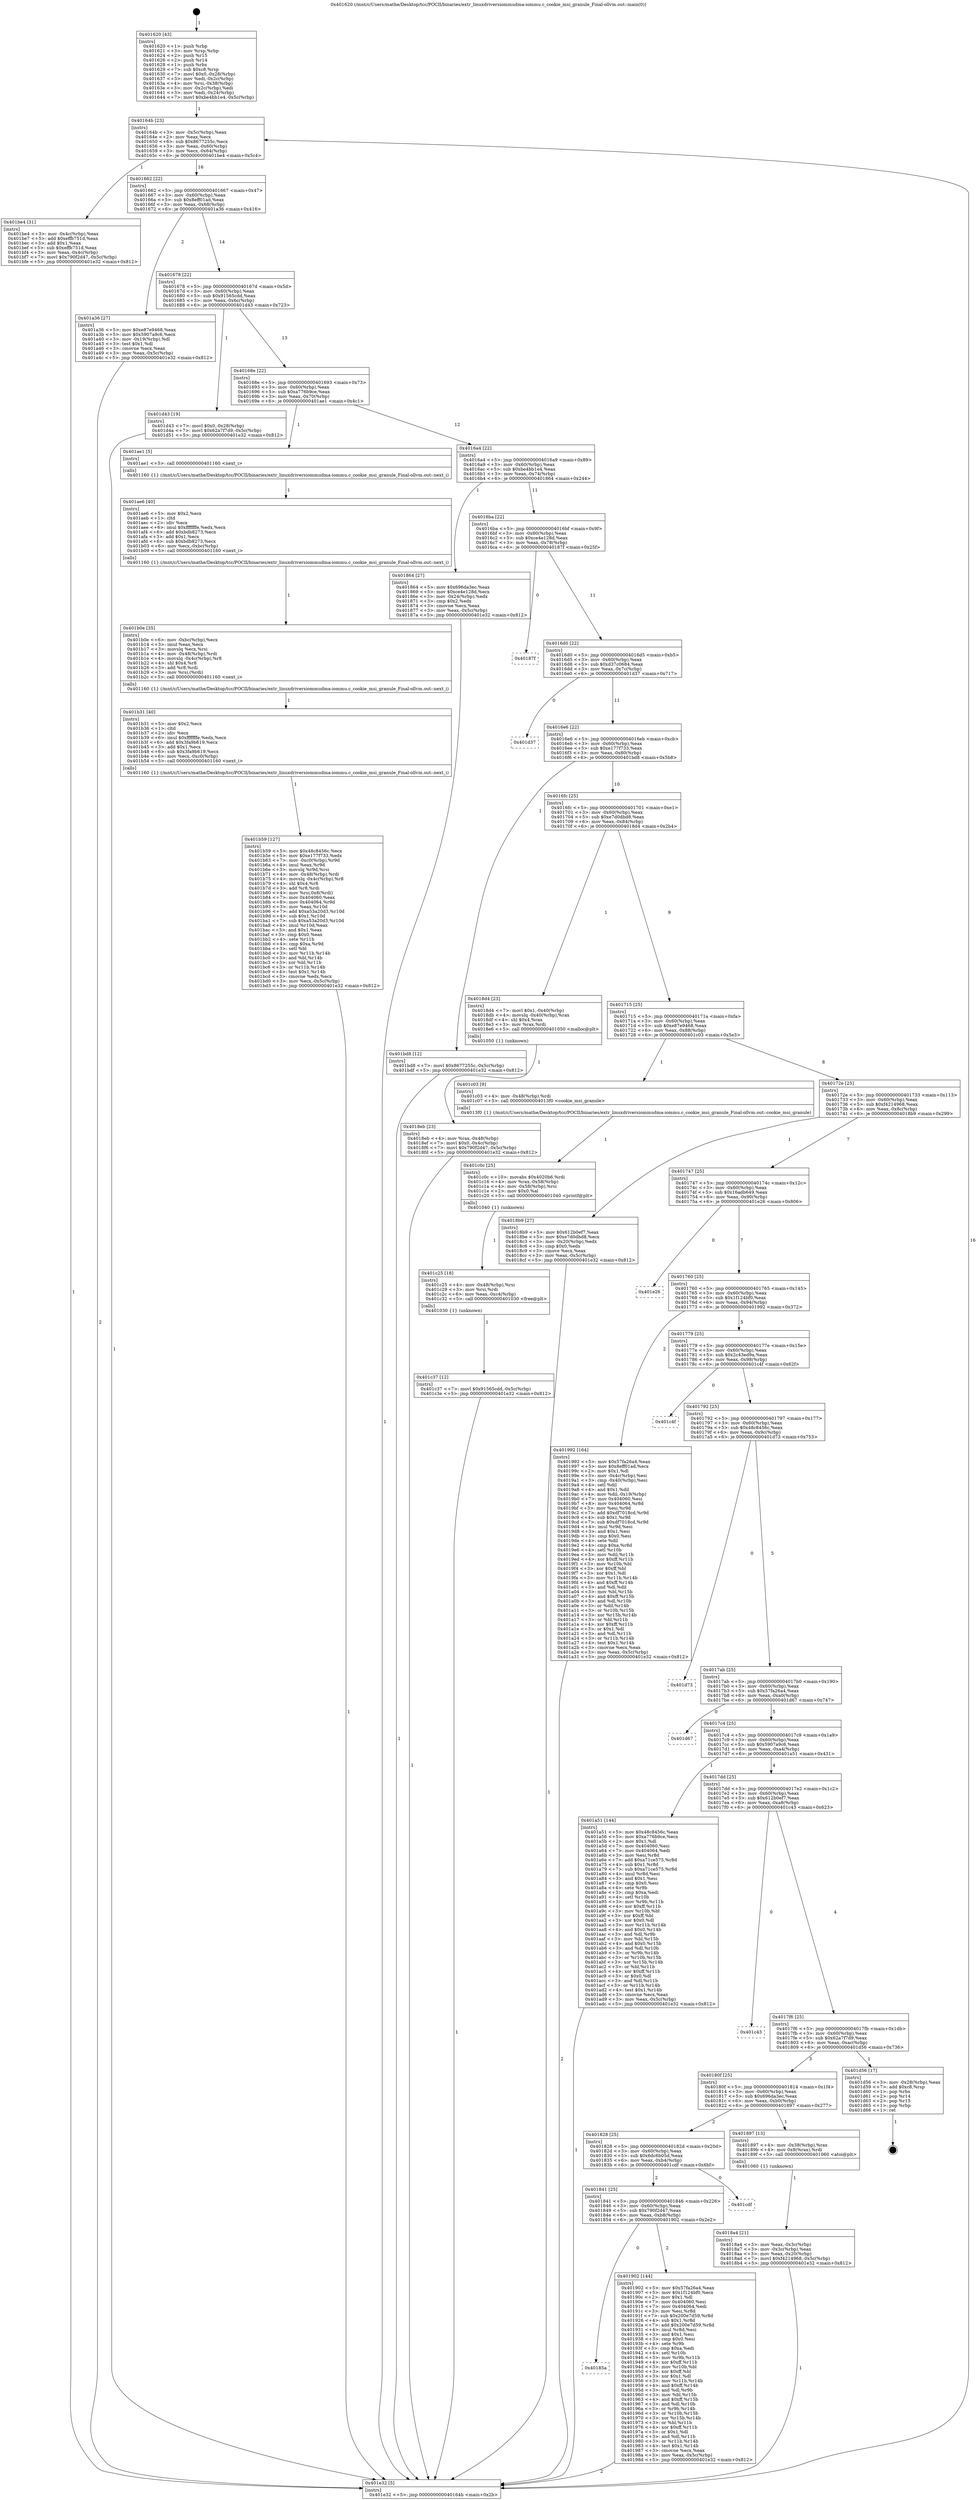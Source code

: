 digraph "0x401620" {
  label = "0x401620 (/mnt/c/Users/mathe/Desktop/tcc/POCII/binaries/extr_linuxdriversiommudma-iommu.c_cookie_msi_granule_Final-ollvm.out::main(0))"
  labelloc = "t"
  node[shape=record]

  Entry [label="",width=0.3,height=0.3,shape=circle,fillcolor=black,style=filled]
  "0x40164b" [label="{
     0x40164b [23]\l
     | [instrs]\l
     &nbsp;&nbsp;0x40164b \<+3\>: mov -0x5c(%rbp),%eax\l
     &nbsp;&nbsp;0x40164e \<+2\>: mov %eax,%ecx\l
     &nbsp;&nbsp;0x401650 \<+6\>: sub $0x8677255c,%ecx\l
     &nbsp;&nbsp;0x401656 \<+3\>: mov %eax,-0x60(%rbp)\l
     &nbsp;&nbsp;0x401659 \<+3\>: mov %ecx,-0x64(%rbp)\l
     &nbsp;&nbsp;0x40165c \<+6\>: je 0000000000401be4 \<main+0x5c4\>\l
  }"]
  "0x401be4" [label="{
     0x401be4 [31]\l
     | [instrs]\l
     &nbsp;&nbsp;0x401be4 \<+3\>: mov -0x4c(%rbp),%eax\l
     &nbsp;&nbsp;0x401be7 \<+5\>: add $0xeffb751d,%eax\l
     &nbsp;&nbsp;0x401bec \<+3\>: add $0x1,%eax\l
     &nbsp;&nbsp;0x401bef \<+5\>: sub $0xeffb751d,%eax\l
     &nbsp;&nbsp;0x401bf4 \<+3\>: mov %eax,-0x4c(%rbp)\l
     &nbsp;&nbsp;0x401bf7 \<+7\>: movl $0x790f2d47,-0x5c(%rbp)\l
     &nbsp;&nbsp;0x401bfe \<+5\>: jmp 0000000000401e32 \<main+0x812\>\l
  }"]
  "0x401662" [label="{
     0x401662 [22]\l
     | [instrs]\l
     &nbsp;&nbsp;0x401662 \<+5\>: jmp 0000000000401667 \<main+0x47\>\l
     &nbsp;&nbsp;0x401667 \<+3\>: mov -0x60(%rbp),%eax\l
     &nbsp;&nbsp;0x40166a \<+5\>: sub $0x8eff01ad,%eax\l
     &nbsp;&nbsp;0x40166f \<+3\>: mov %eax,-0x68(%rbp)\l
     &nbsp;&nbsp;0x401672 \<+6\>: je 0000000000401a36 \<main+0x416\>\l
  }"]
  Exit [label="",width=0.3,height=0.3,shape=circle,fillcolor=black,style=filled,peripheries=2]
  "0x401a36" [label="{
     0x401a36 [27]\l
     | [instrs]\l
     &nbsp;&nbsp;0x401a36 \<+5\>: mov $0xe87e9468,%eax\l
     &nbsp;&nbsp;0x401a3b \<+5\>: mov $0x5907a9c6,%ecx\l
     &nbsp;&nbsp;0x401a40 \<+3\>: mov -0x19(%rbp),%dl\l
     &nbsp;&nbsp;0x401a43 \<+3\>: test $0x1,%dl\l
     &nbsp;&nbsp;0x401a46 \<+3\>: cmovne %ecx,%eax\l
     &nbsp;&nbsp;0x401a49 \<+3\>: mov %eax,-0x5c(%rbp)\l
     &nbsp;&nbsp;0x401a4c \<+5\>: jmp 0000000000401e32 \<main+0x812\>\l
  }"]
  "0x401678" [label="{
     0x401678 [22]\l
     | [instrs]\l
     &nbsp;&nbsp;0x401678 \<+5\>: jmp 000000000040167d \<main+0x5d\>\l
     &nbsp;&nbsp;0x40167d \<+3\>: mov -0x60(%rbp),%eax\l
     &nbsp;&nbsp;0x401680 \<+5\>: sub $0x91565cdd,%eax\l
     &nbsp;&nbsp;0x401685 \<+3\>: mov %eax,-0x6c(%rbp)\l
     &nbsp;&nbsp;0x401688 \<+6\>: je 0000000000401d43 \<main+0x723\>\l
  }"]
  "0x401c37" [label="{
     0x401c37 [12]\l
     | [instrs]\l
     &nbsp;&nbsp;0x401c37 \<+7\>: movl $0x91565cdd,-0x5c(%rbp)\l
     &nbsp;&nbsp;0x401c3e \<+5\>: jmp 0000000000401e32 \<main+0x812\>\l
  }"]
  "0x401d43" [label="{
     0x401d43 [19]\l
     | [instrs]\l
     &nbsp;&nbsp;0x401d43 \<+7\>: movl $0x0,-0x28(%rbp)\l
     &nbsp;&nbsp;0x401d4a \<+7\>: movl $0x62a7f7d9,-0x5c(%rbp)\l
     &nbsp;&nbsp;0x401d51 \<+5\>: jmp 0000000000401e32 \<main+0x812\>\l
  }"]
  "0x40168e" [label="{
     0x40168e [22]\l
     | [instrs]\l
     &nbsp;&nbsp;0x40168e \<+5\>: jmp 0000000000401693 \<main+0x73\>\l
     &nbsp;&nbsp;0x401693 \<+3\>: mov -0x60(%rbp),%eax\l
     &nbsp;&nbsp;0x401696 \<+5\>: sub $0xa776b9ce,%eax\l
     &nbsp;&nbsp;0x40169b \<+3\>: mov %eax,-0x70(%rbp)\l
     &nbsp;&nbsp;0x40169e \<+6\>: je 0000000000401ae1 \<main+0x4c1\>\l
  }"]
  "0x401c25" [label="{
     0x401c25 [18]\l
     | [instrs]\l
     &nbsp;&nbsp;0x401c25 \<+4\>: mov -0x48(%rbp),%rsi\l
     &nbsp;&nbsp;0x401c29 \<+3\>: mov %rsi,%rdi\l
     &nbsp;&nbsp;0x401c2c \<+6\>: mov %eax,-0xc4(%rbp)\l
     &nbsp;&nbsp;0x401c32 \<+5\>: call 0000000000401030 \<free@plt\>\l
     | [calls]\l
     &nbsp;&nbsp;0x401030 \{1\} (unknown)\l
  }"]
  "0x401ae1" [label="{
     0x401ae1 [5]\l
     | [instrs]\l
     &nbsp;&nbsp;0x401ae1 \<+5\>: call 0000000000401160 \<next_i\>\l
     | [calls]\l
     &nbsp;&nbsp;0x401160 \{1\} (/mnt/c/Users/mathe/Desktop/tcc/POCII/binaries/extr_linuxdriversiommudma-iommu.c_cookie_msi_granule_Final-ollvm.out::next_i)\l
  }"]
  "0x4016a4" [label="{
     0x4016a4 [22]\l
     | [instrs]\l
     &nbsp;&nbsp;0x4016a4 \<+5\>: jmp 00000000004016a9 \<main+0x89\>\l
     &nbsp;&nbsp;0x4016a9 \<+3\>: mov -0x60(%rbp),%eax\l
     &nbsp;&nbsp;0x4016ac \<+5\>: sub $0xbe4bb1e4,%eax\l
     &nbsp;&nbsp;0x4016b1 \<+3\>: mov %eax,-0x74(%rbp)\l
     &nbsp;&nbsp;0x4016b4 \<+6\>: je 0000000000401864 \<main+0x244\>\l
  }"]
  "0x401c0c" [label="{
     0x401c0c [25]\l
     | [instrs]\l
     &nbsp;&nbsp;0x401c0c \<+10\>: movabs $0x4020b6,%rdi\l
     &nbsp;&nbsp;0x401c16 \<+4\>: mov %rax,-0x58(%rbp)\l
     &nbsp;&nbsp;0x401c1a \<+4\>: mov -0x58(%rbp),%rsi\l
     &nbsp;&nbsp;0x401c1e \<+2\>: mov $0x0,%al\l
     &nbsp;&nbsp;0x401c20 \<+5\>: call 0000000000401040 \<printf@plt\>\l
     | [calls]\l
     &nbsp;&nbsp;0x401040 \{1\} (unknown)\l
  }"]
  "0x401864" [label="{
     0x401864 [27]\l
     | [instrs]\l
     &nbsp;&nbsp;0x401864 \<+5\>: mov $0x696da3ec,%eax\l
     &nbsp;&nbsp;0x401869 \<+5\>: mov $0xce4e128d,%ecx\l
     &nbsp;&nbsp;0x40186e \<+3\>: mov -0x24(%rbp),%edx\l
     &nbsp;&nbsp;0x401871 \<+3\>: cmp $0x2,%edx\l
     &nbsp;&nbsp;0x401874 \<+3\>: cmovne %ecx,%eax\l
     &nbsp;&nbsp;0x401877 \<+3\>: mov %eax,-0x5c(%rbp)\l
     &nbsp;&nbsp;0x40187a \<+5\>: jmp 0000000000401e32 \<main+0x812\>\l
  }"]
  "0x4016ba" [label="{
     0x4016ba [22]\l
     | [instrs]\l
     &nbsp;&nbsp;0x4016ba \<+5\>: jmp 00000000004016bf \<main+0x9f\>\l
     &nbsp;&nbsp;0x4016bf \<+3\>: mov -0x60(%rbp),%eax\l
     &nbsp;&nbsp;0x4016c2 \<+5\>: sub $0xce4e128d,%eax\l
     &nbsp;&nbsp;0x4016c7 \<+3\>: mov %eax,-0x78(%rbp)\l
     &nbsp;&nbsp;0x4016ca \<+6\>: je 000000000040187f \<main+0x25f\>\l
  }"]
  "0x401e32" [label="{
     0x401e32 [5]\l
     | [instrs]\l
     &nbsp;&nbsp;0x401e32 \<+5\>: jmp 000000000040164b \<main+0x2b\>\l
  }"]
  "0x401620" [label="{
     0x401620 [43]\l
     | [instrs]\l
     &nbsp;&nbsp;0x401620 \<+1\>: push %rbp\l
     &nbsp;&nbsp;0x401621 \<+3\>: mov %rsp,%rbp\l
     &nbsp;&nbsp;0x401624 \<+2\>: push %r15\l
     &nbsp;&nbsp;0x401626 \<+2\>: push %r14\l
     &nbsp;&nbsp;0x401628 \<+1\>: push %rbx\l
     &nbsp;&nbsp;0x401629 \<+7\>: sub $0xc8,%rsp\l
     &nbsp;&nbsp;0x401630 \<+7\>: movl $0x0,-0x28(%rbp)\l
     &nbsp;&nbsp;0x401637 \<+3\>: mov %edi,-0x2c(%rbp)\l
     &nbsp;&nbsp;0x40163a \<+4\>: mov %rsi,-0x38(%rbp)\l
     &nbsp;&nbsp;0x40163e \<+3\>: mov -0x2c(%rbp),%edi\l
     &nbsp;&nbsp;0x401641 \<+3\>: mov %edi,-0x24(%rbp)\l
     &nbsp;&nbsp;0x401644 \<+7\>: movl $0xbe4bb1e4,-0x5c(%rbp)\l
  }"]
  "0x401b59" [label="{
     0x401b59 [127]\l
     | [instrs]\l
     &nbsp;&nbsp;0x401b59 \<+5\>: mov $0x48c8456c,%ecx\l
     &nbsp;&nbsp;0x401b5e \<+5\>: mov $0xe177f733,%edx\l
     &nbsp;&nbsp;0x401b63 \<+7\>: mov -0xc0(%rbp),%r9d\l
     &nbsp;&nbsp;0x401b6a \<+4\>: imul %eax,%r9d\l
     &nbsp;&nbsp;0x401b6e \<+3\>: movslq %r9d,%rsi\l
     &nbsp;&nbsp;0x401b71 \<+4\>: mov -0x48(%rbp),%rdi\l
     &nbsp;&nbsp;0x401b75 \<+4\>: movslq -0x4c(%rbp),%r8\l
     &nbsp;&nbsp;0x401b79 \<+4\>: shl $0x4,%r8\l
     &nbsp;&nbsp;0x401b7d \<+3\>: add %r8,%rdi\l
     &nbsp;&nbsp;0x401b80 \<+4\>: mov %rsi,0x8(%rdi)\l
     &nbsp;&nbsp;0x401b84 \<+7\>: mov 0x404060,%eax\l
     &nbsp;&nbsp;0x401b8b \<+8\>: mov 0x404064,%r9d\l
     &nbsp;&nbsp;0x401b93 \<+3\>: mov %eax,%r10d\l
     &nbsp;&nbsp;0x401b96 \<+7\>: add $0xa53a20d3,%r10d\l
     &nbsp;&nbsp;0x401b9d \<+4\>: sub $0x1,%r10d\l
     &nbsp;&nbsp;0x401ba1 \<+7\>: sub $0xa53a20d3,%r10d\l
     &nbsp;&nbsp;0x401ba8 \<+4\>: imul %r10d,%eax\l
     &nbsp;&nbsp;0x401bac \<+3\>: and $0x1,%eax\l
     &nbsp;&nbsp;0x401baf \<+3\>: cmp $0x0,%eax\l
     &nbsp;&nbsp;0x401bb2 \<+4\>: sete %r11b\l
     &nbsp;&nbsp;0x401bb6 \<+4\>: cmp $0xa,%r9d\l
     &nbsp;&nbsp;0x401bba \<+3\>: setl %bl\l
     &nbsp;&nbsp;0x401bbd \<+3\>: mov %r11b,%r14b\l
     &nbsp;&nbsp;0x401bc0 \<+3\>: and %bl,%r14b\l
     &nbsp;&nbsp;0x401bc3 \<+3\>: xor %bl,%r11b\l
     &nbsp;&nbsp;0x401bc6 \<+3\>: or %r11b,%r14b\l
     &nbsp;&nbsp;0x401bc9 \<+4\>: test $0x1,%r14b\l
     &nbsp;&nbsp;0x401bcd \<+3\>: cmovne %edx,%ecx\l
     &nbsp;&nbsp;0x401bd0 \<+3\>: mov %ecx,-0x5c(%rbp)\l
     &nbsp;&nbsp;0x401bd3 \<+5\>: jmp 0000000000401e32 \<main+0x812\>\l
  }"]
  "0x40187f" [label="{
     0x40187f\l
  }", style=dashed]
  "0x4016d0" [label="{
     0x4016d0 [22]\l
     | [instrs]\l
     &nbsp;&nbsp;0x4016d0 \<+5\>: jmp 00000000004016d5 \<main+0xb5\>\l
     &nbsp;&nbsp;0x4016d5 \<+3\>: mov -0x60(%rbp),%eax\l
     &nbsp;&nbsp;0x4016d8 \<+5\>: sub $0xd37c0684,%eax\l
     &nbsp;&nbsp;0x4016dd \<+3\>: mov %eax,-0x7c(%rbp)\l
     &nbsp;&nbsp;0x4016e0 \<+6\>: je 0000000000401d37 \<main+0x717\>\l
  }"]
  "0x401b31" [label="{
     0x401b31 [40]\l
     | [instrs]\l
     &nbsp;&nbsp;0x401b31 \<+5\>: mov $0x2,%ecx\l
     &nbsp;&nbsp;0x401b36 \<+1\>: cltd\l
     &nbsp;&nbsp;0x401b37 \<+2\>: idiv %ecx\l
     &nbsp;&nbsp;0x401b39 \<+6\>: imul $0xfffffffe,%edx,%ecx\l
     &nbsp;&nbsp;0x401b3f \<+6\>: add $0x3fa9b619,%ecx\l
     &nbsp;&nbsp;0x401b45 \<+3\>: add $0x1,%ecx\l
     &nbsp;&nbsp;0x401b48 \<+6\>: sub $0x3fa9b619,%ecx\l
     &nbsp;&nbsp;0x401b4e \<+6\>: mov %ecx,-0xc0(%rbp)\l
     &nbsp;&nbsp;0x401b54 \<+5\>: call 0000000000401160 \<next_i\>\l
     | [calls]\l
     &nbsp;&nbsp;0x401160 \{1\} (/mnt/c/Users/mathe/Desktop/tcc/POCII/binaries/extr_linuxdriversiommudma-iommu.c_cookie_msi_granule_Final-ollvm.out::next_i)\l
  }"]
  "0x401d37" [label="{
     0x401d37\l
  }", style=dashed]
  "0x4016e6" [label="{
     0x4016e6 [22]\l
     | [instrs]\l
     &nbsp;&nbsp;0x4016e6 \<+5\>: jmp 00000000004016eb \<main+0xcb\>\l
     &nbsp;&nbsp;0x4016eb \<+3\>: mov -0x60(%rbp),%eax\l
     &nbsp;&nbsp;0x4016ee \<+5\>: sub $0xe177f733,%eax\l
     &nbsp;&nbsp;0x4016f3 \<+3\>: mov %eax,-0x80(%rbp)\l
     &nbsp;&nbsp;0x4016f6 \<+6\>: je 0000000000401bd8 \<main+0x5b8\>\l
  }"]
  "0x401b0e" [label="{
     0x401b0e [35]\l
     | [instrs]\l
     &nbsp;&nbsp;0x401b0e \<+6\>: mov -0xbc(%rbp),%ecx\l
     &nbsp;&nbsp;0x401b14 \<+3\>: imul %eax,%ecx\l
     &nbsp;&nbsp;0x401b17 \<+3\>: movslq %ecx,%rsi\l
     &nbsp;&nbsp;0x401b1a \<+4\>: mov -0x48(%rbp),%rdi\l
     &nbsp;&nbsp;0x401b1e \<+4\>: movslq -0x4c(%rbp),%r8\l
     &nbsp;&nbsp;0x401b22 \<+4\>: shl $0x4,%r8\l
     &nbsp;&nbsp;0x401b26 \<+3\>: add %r8,%rdi\l
     &nbsp;&nbsp;0x401b29 \<+3\>: mov %rsi,(%rdi)\l
     &nbsp;&nbsp;0x401b2c \<+5\>: call 0000000000401160 \<next_i\>\l
     | [calls]\l
     &nbsp;&nbsp;0x401160 \{1\} (/mnt/c/Users/mathe/Desktop/tcc/POCII/binaries/extr_linuxdriversiommudma-iommu.c_cookie_msi_granule_Final-ollvm.out::next_i)\l
  }"]
  "0x401bd8" [label="{
     0x401bd8 [12]\l
     | [instrs]\l
     &nbsp;&nbsp;0x401bd8 \<+7\>: movl $0x8677255c,-0x5c(%rbp)\l
     &nbsp;&nbsp;0x401bdf \<+5\>: jmp 0000000000401e32 \<main+0x812\>\l
  }"]
  "0x4016fc" [label="{
     0x4016fc [25]\l
     | [instrs]\l
     &nbsp;&nbsp;0x4016fc \<+5\>: jmp 0000000000401701 \<main+0xe1\>\l
     &nbsp;&nbsp;0x401701 \<+3\>: mov -0x60(%rbp),%eax\l
     &nbsp;&nbsp;0x401704 \<+5\>: sub $0xe7d0dbd8,%eax\l
     &nbsp;&nbsp;0x401709 \<+6\>: mov %eax,-0x84(%rbp)\l
     &nbsp;&nbsp;0x40170f \<+6\>: je 00000000004018d4 \<main+0x2b4\>\l
  }"]
  "0x401ae6" [label="{
     0x401ae6 [40]\l
     | [instrs]\l
     &nbsp;&nbsp;0x401ae6 \<+5\>: mov $0x2,%ecx\l
     &nbsp;&nbsp;0x401aeb \<+1\>: cltd\l
     &nbsp;&nbsp;0x401aec \<+2\>: idiv %ecx\l
     &nbsp;&nbsp;0x401aee \<+6\>: imul $0xfffffffe,%edx,%ecx\l
     &nbsp;&nbsp;0x401af4 \<+6\>: add $0xbdb8273,%ecx\l
     &nbsp;&nbsp;0x401afa \<+3\>: add $0x1,%ecx\l
     &nbsp;&nbsp;0x401afd \<+6\>: sub $0xbdb8273,%ecx\l
     &nbsp;&nbsp;0x401b03 \<+6\>: mov %ecx,-0xbc(%rbp)\l
     &nbsp;&nbsp;0x401b09 \<+5\>: call 0000000000401160 \<next_i\>\l
     | [calls]\l
     &nbsp;&nbsp;0x401160 \{1\} (/mnt/c/Users/mathe/Desktop/tcc/POCII/binaries/extr_linuxdriversiommudma-iommu.c_cookie_msi_granule_Final-ollvm.out::next_i)\l
  }"]
  "0x4018d4" [label="{
     0x4018d4 [23]\l
     | [instrs]\l
     &nbsp;&nbsp;0x4018d4 \<+7\>: movl $0x1,-0x40(%rbp)\l
     &nbsp;&nbsp;0x4018db \<+4\>: movslq -0x40(%rbp),%rax\l
     &nbsp;&nbsp;0x4018df \<+4\>: shl $0x4,%rax\l
     &nbsp;&nbsp;0x4018e3 \<+3\>: mov %rax,%rdi\l
     &nbsp;&nbsp;0x4018e6 \<+5\>: call 0000000000401050 \<malloc@plt\>\l
     | [calls]\l
     &nbsp;&nbsp;0x401050 \{1\} (unknown)\l
  }"]
  "0x401715" [label="{
     0x401715 [25]\l
     | [instrs]\l
     &nbsp;&nbsp;0x401715 \<+5\>: jmp 000000000040171a \<main+0xfa\>\l
     &nbsp;&nbsp;0x40171a \<+3\>: mov -0x60(%rbp),%eax\l
     &nbsp;&nbsp;0x40171d \<+5\>: sub $0xe87e9468,%eax\l
     &nbsp;&nbsp;0x401722 \<+6\>: mov %eax,-0x88(%rbp)\l
     &nbsp;&nbsp;0x401728 \<+6\>: je 0000000000401c03 \<main+0x5e3\>\l
  }"]
  "0x40185a" [label="{
     0x40185a\l
  }", style=dashed]
  "0x401c03" [label="{
     0x401c03 [9]\l
     | [instrs]\l
     &nbsp;&nbsp;0x401c03 \<+4\>: mov -0x48(%rbp),%rdi\l
     &nbsp;&nbsp;0x401c07 \<+5\>: call 00000000004013f0 \<cookie_msi_granule\>\l
     | [calls]\l
     &nbsp;&nbsp;0x4013f0 \{1\} (/mnt/c/Users/mathe/Desktop/tcc/POCII/binaries/extr_linuxdriversiommudma-iommu.c_cookie_msi_granule_Final-ollvm.out::cookie_msi_granule)\l
  }"]
  "0x40172e" [label="{
     0x40172e [25]\l
     | [instrs]\l
     &nbsp;&nbsp;0x40172e \<+5\>: jmp 0000000000401733 \<main+0x113\>\l
     &nbsp;&nbsp;0x401733 \<+3\>: mov -0x60(%rbp),%eax\l
     &nbsp;&nbsp;0x401736 \<+5\>: sub $0xf4214968,%eax\l
     &nbsp;&nbsp;0x40173b \<+6\>: mov %eax,-0x8c(%rbp)\l
     &nbsp;&nbsp;0x401741 \<+6\>: je 00000000004018b9 \<main+0x299\>\l
  }"]
  "0x401902" [label="{
     0x401902 [144]\l
     | [instrs]\l
     &nbsp;&nbsp;0x401902 \<+5\>: mov $0x57fa26a4,%eax\l
     &nbsp;&nbsp;0x401907 \<+5\>: mov $0x1f124bf0,%ecx\l
     &nbsp;&nbsp;0x40190c \<+2\>: mov $0x1,%dl\l
     &nbsp;&nbsp;0x40190e \<+7\>: mov 0x404060,%esi\l
     &nbsp;&nbsp;0x401915 \<+7\>: mov 0x404064,%edi\l
     &nbsp;&nbsp;0x40191c \<+3\>: mov %esi,%r8d\l
     &nbsp;&nbsp;0x40191f \<+7\>: sub $0x200e7d59,%r8d\l
     &nbsp;&nbsp;0x401926 \<+4\>: sub $0x1,%r8d\l
     &nbsp;&nbsp;0x40192a \<+7\>: add $0x200e7d59,%r8d\l
     &nbsp;&nbsp;0x401931 \<+4\>: imul %r8d,%esi\l
     &nbsp;&nbsp;0x401935 \<+3\>: and $0x1,%esi\l
     &nbsp;&nbsp;0x401938 \<+3\>: cmp $0x0,%esi\l
     &nbsp;&nbsp;0x40193b \<+4\>: sete %r9b\l
     &nbsp;&nbsp;0x40193f \<+3\>: cmp $0xa,%edi\l
     &nbsp;&nbsp;0x401942 \<+4\>: setl %r10b\l
     &nbsp;&nbsp;0x401946 \<+3\>: mov %r9b,%r11b\l
     &nbsp;&nbsp;0x401949 \<+4\>: xor $0xff,%r11b\l
     &nbsp;&nbsp;0x40194d \<+3\>: mov %r10b,%bl\l
     &nbsp;&nbsp;0x401950 \<+3\>: xor $0xff,%bl\l
     &nbsp;&nbsp;0x401953 \<+3\>: xor $0x1,%dl\l
     &nbsp;&nbsp;0x401956 \<+3\>: mov %r11b,%r14b\l
     &nbsp;&nbsp;0x401959 \<+4\>: and $0xff,%r14b\l
     &nbsp;&nbsp;0x40195d \<+3\>: and %dl,%r9b\l
     &nbsp;&nbsp;0x401960 \<+3\>: mov %bl,%r15b\l
     &nbsp;&nbsp;0x401963 \<+4\>: and $0xff,%r15b\l
     &nbsp;&nbsp;0x401967 \<+3\>: and %dl,%r10b\l
     &nbsp;&nbsp;0x40196a \<+3\>: or %r9b,%r14b\l
     &nbsp;&nbsp;0x40196d \<+3\>: or %r10b,%r15b\l
     &nbsp;&nbsp;0x401970 \<+3\>: xor %r15b,%r14b\l
     &nbsp;&nbsp;0x401973 \<+3\>: or %bl,%r11b\l
     &nbsp;&nbsp;0x401976 \<+4\>: xor $0xff,%r11b\l
     &nbsp;&nbsp;0x40197a \<+3\>: or $0x1,%dl\l
     &nbsp;&nbsp;0x40197d \<+3\>: and %dl,%r11b\l
     &nbsp;&nbsp;0x401980 \<+3\>: or %r11b,%r14b\l
     &nbsp;&nbsp;0x401983 \<+4\>: test $0x1,%r14b\l
     &nbsp;&nbsp;0x401987 \<+3\>: cmovne %ecx,%eax\l
     &nbsp;&nbsp;0x40198a \<+3\>: mov %eax,-0x5c(%rbp)\l
     &nbsp;&nbsp;0x40198d \<+5\>: jmp 0000000000401e32 \<main+0x812\>\l
  }"]
  "0x4018b9" [label="{
     0x4018b9 [27]\l
     | [instrs]\l
     &nbsp;&nbsp;0x4018b9 \<+5\>: mov $0x612b0ef7,%eax\l
     &nbsp;&nbsp;0x4018be \<+5\>: mov $0xe7d0dbd8,%ecx\l
     &nbsp;&nbsp;0x4018c3 \<+3\>: mov -0x20(%rbp),%edx\l
     &nbsp;&nbsp;0x4018c6 \<+3\>: cmp $0x0,%edx\l
     &nbsp;&nbsp;0x4018c9 \<+3\>: cmove %ecx,%eax\l
     &nbsp;&nbsp;0x4018cc \<+3\>: mov %eax,-0x5c(%rbp)\l
     &nbsp;&nbsp;0x4018cf \<+5\>: jmp 0000000000401e32 \<main+0x812\>\l
  }"]
  "0x401747" [label="{
     0x401747 [25]\l
     | [instrs]\l
     &nbsp;&nbsp;0x401747 \<+5\>: jmp 000000000040174c \<main+0x12c\>\l
     &nbsp;&nbsp;0x40174c \<+3\>: mov -0x60(%rbp),%eax\l
     &nbsp;&nbsp;0x40174f \<+5\>: sub $0x16adb649,%eax\l
     &nbsp;&nbsp;0x401754 \<+6\>: mov %eax,-0x90(%rbp)\l
     &nbsp;&nbsp;0x40175a \<+6\>: je 0000000000401e26 \<main+0x806\>\l
  }"]
  "0x401841" [label="{
     0x401841 [25]\l
     | [instrs]\l
     &nbsp;&nbsp;0x401841 \<+5\>: jmp 0000000000401846 \<main+0x226\>\l
     &nbsp;&nbsp;0x401846 \<+3\>: mov -0x60(%rbp),%eax\l
     &nbsp;&nbsp;0x401849 \<+5\>: sub $0x790f2d47,%eax\l
     &nbsp;&nbsp;0x40184e \<+6\>: mov %eax,-0xb8(%rbp)\l
     &nbsp;&nbsp;0x401854 \<+6\>: je 0000000000401902 \<main+0x2e2\>\l
  }"]
  "0x401e26" [label="{
     0x401e26\l
  }", style=dashed]
  "0x401760" [label="{
     0x401760 [25]\l
     | [instrs]\l
     &nbsp;&nbsp;0x401760 \<+5\>: jmp 0000000000401765 \<main+0x145\>\l
     &nbsp;&nbsp;0x401765 \<+3\>: mov -0x60(%rbp),%eax\l
     &nbsp;&nbsp;0x401768 \<+5\>: sub $0x1f124bf0,%eax\l
     &nbsp;&nbsp;0x40176d \<+6\>: mov %eax,-0x94(%rbp)\l
     &nbsp;&nbsp;0x401773 \<+6\>: je 0000000000401992 \<main+0x372\>\l
  }"]
  "0x401cdf" [label="{
     0x401cdf\l
  }", style=dashed]
  "0x401992" [label="{
     0x401992 [164]\l
     | [instrs]\l
     &nbsp;&nbsp;0x401992 \<+5\>: mov $0x57fa26a4,%eax\l
     &nbsp;&nbsp;0x401997 \<+5\>: mov $0x8eff01ad,%ecx\l
     &nbsp;&nbsp;0x40199c \<+2\>: mov $0x1,%dl\l
     &nbsp;&nbsp;0x40199e \<+3\>: mov -0x4c(%rbp),%esi\l
     &nbsp;&nbsp;0x4019a1 \<+3\>: cmp -0x40(%rbp),%esi\l
     &nbsp;&nbsp;0x4019a4 \<+4\>: setl %dil\l
     &nbsp;&nbsp;0x4019a8 \<+4\>: and $0x1,%dil\l
     &nbsp;&nbsp;0x4019ac \<+4\>: mov %dil,-0x19(%rbp)\l
     &nbsp;&nbsp;0x4019b0 \<+7\>: mov 0x404060,%esi\l
     &nbsp;&nbsp;0x4019b7 \<+8\>: mov 0x404064,%r8d\l
     &nbsp;&nbsp;0x4019bf \<+3\>: mov %esi,%r9d\l
     &nbsp;&nbsp;0x4019c2 \<+7\>: add $0xdf7018cd,%r9d\l
     &nbsp;&nbsp;0x4019c9 \<+4\>: sub $0x1,%r9d\l
     &nbsp;&nbsp;0x4019cd \<+7\>: sub $0xdf7018cd,%r9d\l
     &nbsp;&nbsp;0x4019d4 \<+4\>: imul %r9d,%esi\l
     &nbsp;&nbsp;0x4019d8 \<+3\>: and $0x1,%esi\l
     &nbsp;&nbsp;0x4019db \<+3\>: cmp $0x0,%esi\l
     &nbsp;&nbsp;0x4019de \<+4\>: sete %dil\l
     &nbsp;&nbsp;0x4019e2 \<+4\>: cmp $0xa,%r8d\l
     &nbsp;&nbsp;0x4019e6 \<+4\>: setl %r10b\l
     &nbsp;&nbsp;0x4019ea \<+3\>: mov %dil,%r11b\l
     &nbsp;&nbsp;0x4019ed \<+4\>: xor $0xff,%r11b\l
     &nbsp;&nbsp;0x4019f1 \<+3\>: mov %r10b,%bl\l
     &nbsp;&nbsp;0x4019f4 \<+3\>: xor $0xff,%bl\l
     &nbsp;&nbsp;0x4019f7 \<+3\>: xor $0x1,%dl\l
     &nbsp;&nbsp;0x4019fa \<+3\>: mov %r11b,%r14b\l
     &nbsp;&nbsp;0x4019fd \<+4\>: and $0xff,%r14b\l
     &nbsp;&nbsp;0x401a01 \<+3\>: and %dl,%dil\l
     &nbsp;&nbsp;0x401a04 \<+3\>: mov %bl,%r15b\l
     &nbsp;&nbsp;0x401a07 \<+4\>: and $0xff,%r15b\l
     &nbsp;&nbsp;0x401a0b \<+3\>: and %dl,%r10b\l
     &nbsp;&nbsp;0x401a0e \<+3\>: or %dil,%r14b\l
     &nbsp;&nbsp;0x401a11 \<+3\>: or %r10b,%r15b\l
     &nbsp;&nbsp;0x401a14 \<+3\>: xor %r15b,%r14b\l
     &nbsp;&nbsp;0x401a17 \<+3\>: or %bl,%r11b\l
     &nbsp;&nbsp;0x401a1a \<+4\>: xor $0xff,%r11b\l
     &nbsp;&nbsp;0x401a1e \<+3\>: or $0x1,%dl\l
     &nbsp;&nbsp;0x401a21 \<+3\>: and %dl,%r11b\l
     &nbsp;&nbsp;0x401a24 \<+3\>: or %r11b,%r14b\l
     &nbsp;&nbsp;0x401a27 \<+4\>: test $0x1,%r14b\l
     &nbsp;&nbsp;0x401a2b \<+3\>: cmovne %ecx,%eax\l
     &nbsp;&nbsp;0x401a2e \<+3\>: mov %eax,-0x5c(%rbp)\l
     &nbsp;&nbsp;0x401a31 \<+5\>: jmp 0000000000401e32 \<main+0x812\>\l
  }"]
  "0x401779" [label="{
     0x401779 [25]\l
     | [instrs]\l
     &nbsp;&nbsp;0x401779 \<+5\>: jmp 000000000040177e \<main+0x15e\>\l
     &nbsp;&nbsp;0x40177e \<+3\>: mov -0x60(%rbp),%eax\l
     &nbsp;&nbsp;0x401781 \<+5\>: sub $0x2c43ed9a,%eax\l
     &nbsp;&nbsp;0x401786 \<+6\>: mov %eax,-0x98(%rbp)\l
     &nbsp;&nbsp;0x40178c \<+6\>: je 0000000000401c4f \<main+0x62f\>\l
  }"]
  "0x4018eb" [label="{
     0x4018eb [23]\l
     | [instrs]\l
     &nbsp;&nbsp;0x4018eb \<+4\>: mov %rax,-0x48(%rbp)\l
     &nbsp;&nbsp;0x4018ef \<+7\>: movl $0x0,-0x4c(%rbp)\l
     &nbsp;&nbsp;0x4018f6 \<+7\>: movl $0x790f2d47,-0x5c(%rbp)\l
     &nbsp;&nbsp;0x4018fd \<+5\>: jmp 0000000000401e32 \<main+0x812\>\l
  }"]
  "0x401c4f" [label="{
     0x401c4f\l
  }", style=dashed]
  "0x401792" [label="{
     0x401792 [25]\l
     | [instrs]\l
     &nbsp;&nbsp;0x401792 \<+5\>: jmp 0000000000401797 \<main+0x177\>\l
     &nbsp;&nbsp;0x401797 \<+3\>: mov -0x60(%rbp),%eax\l
     &nbsp;&nbsp;0x40179a \<+5\>: sub $0x48c8456c,%eax\l
     &nbsp;&nbsp;0x40179f \<+6\>: mov %eax,-0x9c(%rbp)\l
     &nbsp;&nbsp;0x4017a5 \<+6\>: je 0000000000401d73 \<main+0x753\>\l
  }"]
  "0x4018a4" [label="{
     0x4018a4 [21]\l
     | [instrs]\l
     &nbsp;&nbsp;0x4018a4 \<+3\>: mov %eax,-0x3c(%rbp)\l
     &nbsp;&nbsp;0x4018a7 \<+3\>: mov -0x3c(%rbp),%eax\l
     &nbsp;&nbsp;0x4018aa \<+3\>: mov %eax,-0x20(%rbp)\l
     &nbsp;&nbsp;0x4018ad \<+7\>: movl $0xf4214968,-0x5c(%rbp)\l
     &nbsp;&nbsp;0x4018b4 \<+5\>: jmp 0000000000401e32 \<main+0x812\>\l
  }"]
  "0x401d73" [label="{
     0x401d73\l
  }", style=dashed]
  "0x4017ab" [label="{
     0x4017ab [25]\l
     | [instrs]\l
     &nbsp;&nbsp;0x4017ab \<+5\>: jmp 00000000004017b0 \<main+0x190\>\l
     &nbsp;&nbsp;0x4017b0 \<+3\>: mov -0x60(%rbp),%eax\l
     &nbsp;&nbsp;0x4017b3 \<+5\>: sub $0x57fa26a4,%eax\l
     &nbsp;&nbsp;0x4017b8 \<+6\>: mov %eax,-0xa0(%rbp)\l
     &nbsp;&nbsp;0x4017be \<+6\>: je 0000000000401d67 \<main+0x747\>\l
  }"]
  "0x401828" [label="{
     0x401828 [25]\l
     | [instrs]\l
     &nbsp;&nbsp;0x401828 \<+5\>: jmp 000000000040182d \<main+0x20d\>\l
     &nbsp;&nbsp;0x40182d \<+3\>: mov -0x60(%rbp),%eax\l
     &nbsp;&nbsp;0x401830 \<+5\>: sub $0x6dc6b05d,%eax\l
     &nbsp;&nbsp;0x401835 \<+6\>: mov %eax,-0xb4(%rbp)\l
     &nbsp;&nbsp;0x40183b \<+6\>: je 0000000000401cdf \<main+0x6bf\>\l
  }"]
  "0x401d67" [label="{
     0x401d67\l
  }", style=dashed]
  "0x4017c4" [label="{
     0x4017c4 [25]\l
     | [instrs]\l
     &nbsp;&nbsp;0x4017c4 \<+5\>: jmp 00000000004017c9 \<main+0x1a9\>\l
     &nbsp;&nbsp;0x4017c9 \<+3\>: mov -0x60(%rbp),%eax\l
     &nbsp;&nbsp;0x4017cc \<+5\>: sub $0x5907a9c6,%eax\l
     &nbsp;&nbsp;0x4017d1 \<+6\>: mov %eax,-0xa4(%rbp)\l
     &nbsp;&nbsp;0x4017d7 \<+6\>: je 0000000000401a51 \<main+0x431\>\l
  }"]
  "0x401897" [label="{
     0x401897 [13]\l
     | [instrs]\l
     &nbsp;&nbsp;0x401897 \<+4\>: mov -0x38(%rbp),%rax\l
     &nbsp;&nbsp;0x40189b \<+4\>: mov 0x8(%rax),%rdi\l
     &nbsp;&nbsp;0x40189f \<+5\>: call 0000000000401060 \<atoi@plt\>\l
     | [calls]\l
     &nbsp;&nbsp;0x401060 \{1\} (unknown)\l
  }"]
  "0x401a51" [label="{
     0x401a51 [144]\l
     | [instrs]\l
     &nbsp;&nbsp;0x401a51 \<+5\>: mov $0x48c8456c,%eax\l
     &nbsp;&nbsp;0x401a56 \<+5\>: mov $0xa776b9ce,%ecx\l
     &nbsp;&nbsp;0x401a5b \<+2\>: mov $0x1,%dl\l
     &nbsp;&nbsp;0x401a5d \<+7\>: mov 0x404060,%esi\l
     &nbsp;&nbsp;0x401a64 \<+7\>: mov 0x404064,%edi\l
     &nbsp;&nbsp;0x401a6b \<+3\>: mov %esi,%r8d\l
     &nbsp;&nbsp;0x401a6e \<+7\>: add $0xa71ce575,%r8d\l
     &nbsp;&nbsp;0x401a75 \<+4\>: sub $0x1,%r8d\l
     &nbsp;&nbsp;0x401a79 \<+7\>: sub $0xa71ce575,%r8d\l
     &nbsp;&nbsp;0x401a80 \<+4\>: imul %r8d,%esi\l
     &nbsp;&nbsp;0x401a84 \<+3\>: and $0x1,%esi\l
     &nbsp;&nbsp;0x401a87 \<+3\>: cmp $0x0,%esi\l
     &nbsp;&nbsp;0x401a8a \<+4\>: sete %r9b\l
     &nbsp;&nbsp;0x401a8e \<+3\>: cmp $0xa,%edi\l
     &nbsp;&nbsp;0x401a91 \<+4\>: setl %r10b\l
     &nbsp;&nbsp;0x401a95 \<+3\>: mov %r9b,%r11b\l
     &nbsp;&nbsp;0x401a98 \<+4\>: xor $0xff,%r11b\l
     &nbsp;&nbsp;0x401a9c \<+3\>: mov %r10b,%bl\l
     &nbsp;&nbsp;0x401a9f \<+3\>: xor $0xff,%bl\l
     &nbsp;&nbsp;0x401aa2 \<+3\>: xor $0x0,%dl\l
     &nbsp;&nbsp;0x401aa5 \<+3\>: mov %r11b,%r14b\l
     &nbsp;&nbsp;0x401aa8 \<+4\>: and $0x0,%r14b\l
     &nbsp;&nbsp;0x401aac \<+3\>: and %dl,%r9b\l
     &nbsp;&nbsp;0x401aaf \<+3\>: mov %bl,%r15b\l
     &nbsp;&nbsp;0x401ab2 \<+4\>: and $0x0,%r15b\l
     &nbsp;&nbsp;0x401ab6 \<+3\>: and %dl,%r10b\l
     &nbsp;&nbsp;0x401ab9 \<+3\>: or %r9b,%r14b\l
     &nbsp;&nbsp;0x401abc \<+3\>: or %r10b,%r15b\l
     &nbsp;&nbsp;0x401abf \<+3\>: xor %r15b,%r14b\l
     &nbsp;&nbsp;0x401ac2 \<+3\>: or %bl,%r11b\l
     &nbsp;&nbsp;0x401ac5 \<+4\>: xor $0xff,%r11b\l
     &nbsp;&nbsp;0x401ac9 \<+3\>: or $0x0,%dl\l
     &nbsp;&nbsp;0x401acc \<+3\>: and %dl,%r11b\l
     &nbsp;&nbsp;0x401acf \<+3\>: or %r11b,%r14b\l
     &nbsp;&nbsp;0x401ad2 \<+4\>: test $0x1,%r14b\l
     &nbsp;&nbsp;0x401ad6 \<+3\>: cmovne %ecx,%eax\l
     &nbsp;&nbsp;0x401ad9 \<+3\>: mov %eax,-0x5c(%rbp)\l
     &nbsp;&nbsp;0x401adc \<+5\>: jmp 0000000000401e32 \<main+0x812\>\l
  }"]
  "0x4017dd" [label="{
     0x4017dd [25]\l
     | [instrs]\l
     &nbsp;&nbsp;0x4017dd \<+5\>: jmp 00000000004017e2 \<main+0x1c2\>\l
     &nbsp;&nbsp;0x4017e2 \<+3\>: mov -0x60(%rbp),%eax\l
     &nbsp;&nbsp;0x4017e5 \<+5\>: sub $0x612b0ef7,%eax\l
     &nbsp;&nbsp;0x4017ea \<+6\>: mov %eax,-0xa8(%rbp)\l
     &nbsp;&nbsp;0x4017f0 \<+6\>: je 0000000000401c43 \<main+0x623\>\l
  }"]
  "0x40180f" [label="{
     0x40180f [25]\l
     | [instrs]\l
     &nbsp;&nbsp;0x40180f \<+5\>: jmp 0000000000401814 \<main+0x1f4\>\l
     &nbsp;&nbsp;0x401814 \<+3\>: mov -0x60(%rbp),%eax\l
     &nbsp;&nbsp;0x401817 \<+5\>: sub $0x696da3ec,%eax\l
     &nbsp;&nbsp;0x40181c \<+6\>: mov %eax,-0xb0(%rbp)\l
     &nbsp;&nbsp;0x401822 \<+6\>: je 0000000000401897 \<main+0x277\>\l
  }"]
  "0x401c43" [label="{
     0x401c43\l
  }", style=dashed]
  "0x4017f6" [label="{
     0x4017f6 [25]\l
     | [instrs]\l
     &nbsp;&nbsp;0x4017f6 \<+5\>: jmp 00000000004017fb \<main+0x1db\>\l
     &nbsp;&nbsp;0x4017fb \<+3\>: mov -0x60(%rbp),%eax\l
     &nbsp;&nbsp;0x4017fe \<+5\>: sub $0x62a7f7d9,%eax\l
     &nbsp;&nbsp;0x401803 \<+6\>: mov %eax,-0xac(%rbp)\l
     &nbsp;&nbsp;0x401809 \<+6\>: je 0000000000401d56 \<main+0x736\>\l
  }"]
  "0x401d56" [label="{
     0x401d56 [17]\l
     | [instrs]\l
     &nbsp;&nbsp;0x401d56 \<+3\>: mov -0x28(%rbp),%eax\l
     &nbsp;&nbsp;0x401d59 \<+7\>: add $0xc8,%rsp\l
     &nbsp;&nbsp;0x401d60 \<+1\>: pop %rbx\l
     &nbsp;&nbsp;0x401d61 \<+2\>: pop %r14\l
     &nbsp;&nbsp;0x401d63 \<+2\>: pop %r15\l
     &nbsp;&nbsp;0x401d65 \<+1\>: pop %rbp\l
     &nbsp;&nbsp;0x401d66 \<+1\>: ret\l
  }"]
  Entry -> "0x401620" [label=" 1"]
  "0x40164b" -> "0x401be4" [label=" 1"]
  "0x40164b" -> "0x401662" [label=" 16"]
  "0x401d56" -> Exit [label=" 1"]
  "0x401662" -> "0x401a36" [label=" 2"]
  "0x401662" -> "0x401678" [label=" 14"]
  "0x401d43" -> "0x401e32" [label=" 1"]
  "0x401678" -> "0x401d43" [label=" 1"]
  "0x401678" -> "0x40168e" [label=" 13"]
  "0x401c37" -> "0x401e32" [label=" 1"]
  "0x40168e" -> "0x401ae1" [label=" 1"]
  "0x40168e" -> "0x4016a4" [label=" 12"]
  "0x401c25" -> "0x401c37" [label=" 1"]
  "0x4016a4" -> "0x401864" [label=" 1"]
  "0x4016a4" -> "0x4016ba" [label=" 11"]
  "0x401864" -> "0x401e32" [label=" 1"]
  "0x401620" -> "0x40164b" [label=" 1"]
  "0x401e32" -> "0x40164b" [label=" 16"]
  "0x401c0c" -> "0x401c25" [label=" 1"]
  "0x4016ba" -> "0x40187f" [label=" 0"]
  "0x4016ba" -> "0x4016d0" [label=" 11"]
  "0x401c03" -> "0x401c0c" [label=" 1"]
  "0x4016d0" -> "0x401d37" [label=" 0"]
  "0x4016d0" -> "0x4016e6" [label=" 11"]
  "0x401be4" -> "0x401e32" [label=" 1"]
  "0x4016e6" -> "0x401bd8" [label=" 1"]
  "0x4016e6" -> "0x4016fc" [label=" 10"]
  "0x401bd8" -> "0x401e32" [label=" 1"]
  "0x4016fc" -> "0x4018d4" [label=" 1"]
  "0x4016fc" -> "0x401715" [label=" 9"]
  "0x401b59" -> "0x401e32" [label=" 1"]
  "0x401715" -> "0x401c03" [label=" 1"]
  "0x401715" -> "0x40172e" [label=" 8"]
  "0x401b31" -> "0x401b59" [label=" 1"]
  "0x40172e" -> "0x4018b9" [label=" 1"]
  "0x40172e" -> "0x401747" [label=" 7"]
  "0x401b0e" -> "0x401b31" [label=" 1"]
  "0x401747" -> "0x401e26" [label=" 0"]
  "0x401747" -> "0x401760" [label=" 7"]
  "0x401ae1" -> "0x401ae6" [label=" 1"]
  "0x401760" -> "0x401992" [label=" 2"]
  "0x401760" -> "0x401779" [label=" 5"]
  "0x401a51" -> "0x401e32" [label=" 1"]
  "0x401779" -> "0x401c4f" [label=" 0"]
  "0x401779" -> "0x401792" [label=" 5"]
  "0x401992" -> "0x401e32" [label=" 2"]
  "0x401792" -> "0x401d73" [label=" 0"]
  "0x401792" -> "0x4017ab" [label=" 5"]
  "0x401902" -> "0x401e32" [label=" 2"]
  "0x4017ab" -> "0x401d67" [label=" 0"]
  "0x4017ab" -> "0x4017c4" [label=" 5"]
  "0x401841" -> "0x40185a" [label=" 0"]
  "0x4017c4" -> "0x401a51" [label=" 1"]
  "0x4017c4" -> "0x4017dd" [label=" 4"]
  "0x401841" -> "0x401902" [label=" 2"]
  "0x4017dd" -> "0x401c43" [label=" 0"]
  "0x4017dd" -> "0x4017f6" [label=" 4"]
  "0x401828" -> "0x401841" [label=" 2"]
  "0x4017f6" -> "0x401d56" [label=" 1"]
  "0x4017f6" -> "0x40180f" [label=" 3"]
  "0x401ae6" -> "0x401b0e" [label=" 1"]
  "0x40180f" -> "0x401897" [label=" 1"]
  "0x40180f" -> "0x401828" [label=" 2"]
  "0x401897" -> "0x4018a4" [label=" 1"]
  "0x4018a4" -> "0x401e32" [label=" 1"]
  "0x4018b9" -> "0x401e32" [label=" 1"]
  "0x4018d4" -> "0x4018eb" [label=" 1"]
  "0x4018eb" -> "0x401e32" [label=" 1"]
  "0x401a36" -> "0x401e32" [label=" 2"]
  "0x401828" -> "0x401cdf" [label=" 0"]
}
